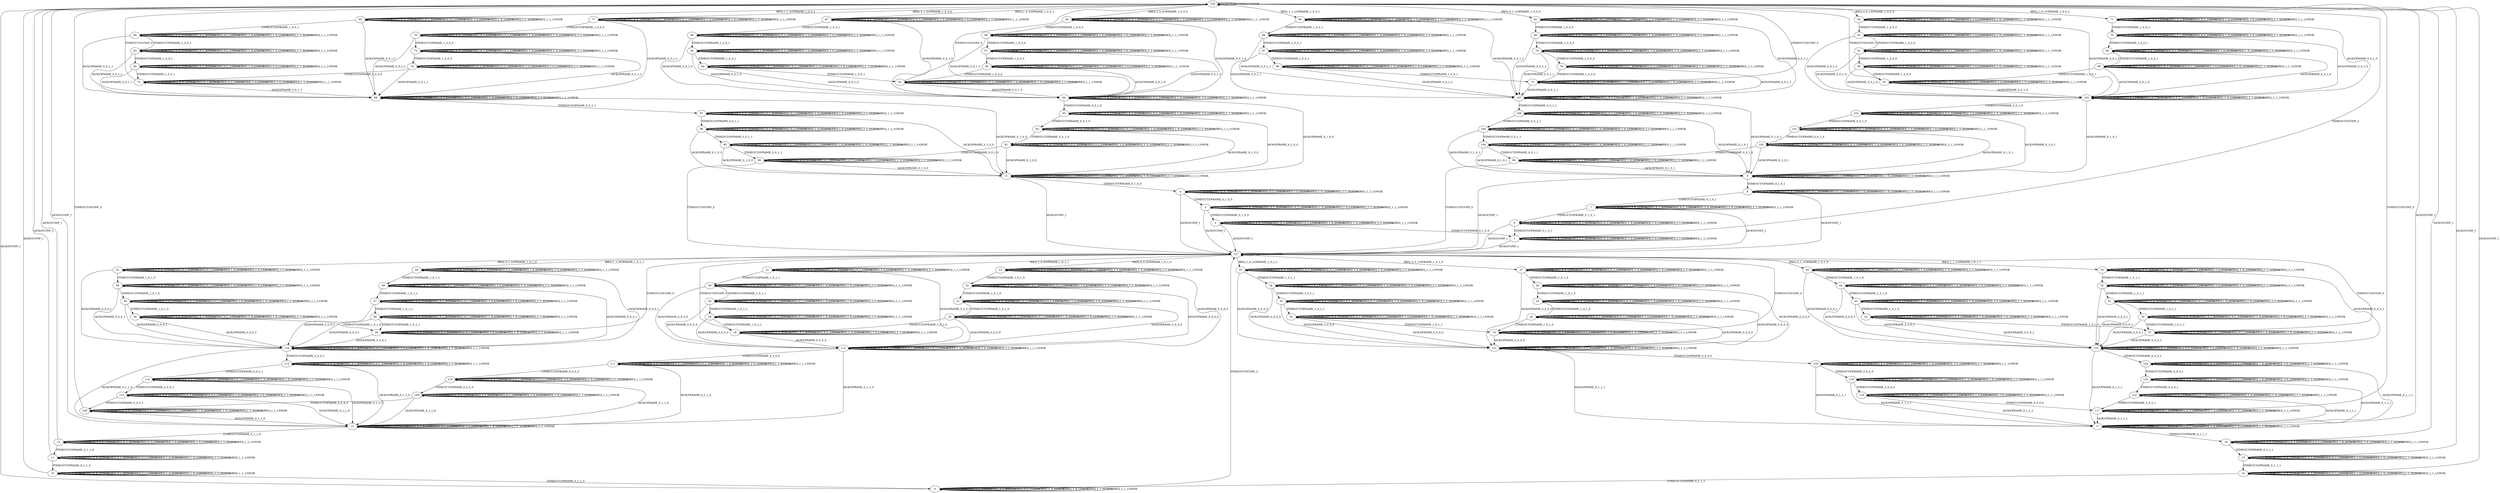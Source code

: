 digraph {
126
0
1
2
3
4
5
6
7
8
9
10
11
12
13
14
15
16
17
18
19
20
21
22
23
24
25
26
27
28
29
30
31
32
33
34
35
36
37
38
39
40
41
42
43
44
45
46
47
48
49
50
51
52
53
54
55
56
57
58
59
60
61
62
63
64
65
66
67
68
69
70
71
72
73
74
75
76
77
78
79
80
81
82
83
84
85
86
87
88
89
90
91
92
93
94
95
96
97
98
99
100
101
102
103
104
105
106
107
108
109
110
111
112
113
114
115
116
117
118
119
120
121
122
123
124
125
127
126 -> 126 [label="IACK/ONOK"]
126 -> 59 [label="IREQ_0_0_0/OFRAME_1_0_0_0"]
126 -> 63 [label="IREQ_0_0_1/OFRAME_1_0_0_0"]
126 -> 77 [label="IREQ_0_1_0/OFRAME_1_0_0_0"]
126 -> 81 [label="IREQ_0_1_1/OFRAME_1_0_0_0"]
126 -> 67 [label="IREQ_1_0_0/OFRAME_1_0_0_1"]
126 -> 71 [label="IREQ_1_0_1/OFRAME_1_0_0_1"]
126 -> 85 [label="IREQ_1_1_0/OFRAME_1_0_0_1"]
126 -> 89 [label="IREQ_1_1_1/OFRAME_1_0_0_1"]
126 -> 126 [label="ITIMEOUT/ONOK"]
0 -> 126 [label="IACK/OCONF_1"]
0 -> 0 [label="IREQ_0_0_0/ONOK"]
0 -> 0 [label="IREQ_0_0_1/ONOK"]
0 -> 0 [label="IREQ_0_1_0/ONOK"]
0 -> 0 [label="IREQ_0_1_1/ONOK"]
0 -> 0 [label="IREQ_1_0_0/ONOK"]
0 -> 0 [label="IREQ_1_0_1/ONOK"]
0 -> 0 [label="IREQ_1_1_0/ONOK"]
0 -> 0 [label="IREQ_1_1_1/ONOK"]
0 -> 127 [label="ITIMEOUT/OCONF_2"]
1 -> 127 [label="IACK/OCONF_1"]
1 -> 1 [label="IREQ_0_0_0/ONOK"]
1 -> 1 [label="IREQ_0_0_1/ONOK"]
1 -> 1 [label="IREQ_0_1_0/ONOK"]
1 -> 1 [label="IREQ_0_1_1/ONOK"]
1 -> 1 [label="IREQ_1_0_0/ONOK"]
1 -> 1 [label="IREQ_1_0_1/ONOK"]
1 -> 1 [label="IREQ_1_1_0/ONOK"]
1 -> 1 [label="IREQ_1_1_1/ONOK"]
1 -> 126 [label="ITIMEOUT/OCONF_2"]
2 -> 127 [label="IACK/OCONF_1"]
2 -> 2 [label="IREQ_0_0_0/ONOK"]
2 -> 2 [label="IREQ_0_0_1/ONOK"]
2 -> 2 [label="IREQ_0_1_0/ONOK"]
2 -> 2 [label="IREQ_0_1_1/ONOK"]
2 -> 2 [label="IREQ_1_0_0/ONOK"]
2 -> 2 [label="IREQ_1_0_1/ONOK"]
2 -> 2 [label="IREQ_1_1_0/ONOK"]
2 -> 2 [label="IREQ_1_1_1/ONOK"]
2 -> 1 [label="ITIMEOUT/OFRAME_0_1_0_0"]
3 -> 127 [label="IACK/OCONF_1"]
3 -> 3 [label="IREQ_0_0_0/ONOK"]
3 -> 3 [label="IREQ_0_0_1/ONOK"]
3 -> 3 [label="IREQ_0_1_0/ONOK"]
3 -> 3 [label="IREQ_0_1_1/ONOK"]
3 -> 3 [label="IREQ_1_0_0/ONOK"]
3 -> 3 [label="IREQ_1_0_1/ONOK"]
3 -> 3 [label="IREQ_1_1_0/ONOK"]
3 -> 3 [label="IREQ_1_1_1/ONOK"]
3 -> 2 [label="ITIMEOUT/OFRAME_0_1_0_0"]
4 -> 127 [label="IACK/OCONF_1"]
4 -> 4 [label="IREQ_0_0_0/ONOK"]
4 -> 4 [label="IREQ_0_0_1/ONOK"]
4 -> 4 [label="IREQ_0_1_0/ONOK"]
4 -> 4 [label="IREQ_0_1_1/ONOK"]
4 -> 4 [label="IREQ_1_0_0/ONOK"]
4 -> 4 [label="IREQ_1_0_1/ONOK"]
4 -> 4 [label="IREQ_1_1_0/ONOK"]
4 -> 4 [label="IREQ_1_1_1/ONOK"]
4 -> 3 [label="ITIMEOUT/OFRAME_0_1_0_0"]
5 -> 127 [label="IACK/OCONF_1"]
5 -> 5 [label="IREQ_0_0_0/ONOK"]
5 -> 5 [label="IREQ_0_0_1/ONOK"]
5 -> 5 [label="IREQ_0_1_0/ONOK"]
5 -> 5 [label="IREQ_0_1_1/ONOK"]
5 -> 5 [label="IREQ_1_0_0/ONOK"]
5 -> 5 [label="IREQ_1_0_1/ONOK"]
5 -> 5 [label="IREQ_1_1_0/ONOK"]
5 -> 5 [label="IREQ_1_1_1/ONOK"]
5 -> 4 [label="ITIMEOUT/OFRAME_0_1_0_0"]
6 -> 127 [label="IACK/OCONF_1"]
6 -> 6 [label="IREQ_0_0_0/ONOK"]
6 -> 6 [label="IREQ_0_0_1/ONOK"]
6 -> 6 [label="IREQ_0_1_0/ONOK"]
6 -> 6 [label="IREQ_0_1_1/ONOK"]
6 -> 6 [label="IREQ_1_0_0/ONOK"]
6 -> 6 [label="IREQ_1_0_1/ONOK"]
6 -> 6 [label="IREQ_1_1_0/ONOK"]
6 -> 6 [label="IREQ_1_1_1/ONOK"]
6 -> 1 [label="ITIMEOUT/OFRAME_0_1_0_1"]
7 -> 127 [label="IACK/OCONF_1"]
7 -> 7 [label="IREQ_0_0_0/ONOK"]
7 -> 7 [label="IREQ_0_0_1/ONOK"]
7 -> 7 [label="IREQ_0_1_0/ONOK"]
7 -> 7 [label="IREQ_0_1_1/ONOK"]
7 -> 7 [label="IREQ_1_0_0/ONOK"]
7 -> 7 [label="IREQ_1_0_1/ONOK"]
7 -> 7 [label="IREQ_1_1_0/ONOK"]
7 -> 7 [label="IREQ_1_1_1/ONOK"]
7 -> 6 [label="ITIMEOUT/OFRAME_0_1_0_1"]
8 -> 127 [label="IACK/OCONF_1"]
8 -> 8 [label="IREQ_0_0_0/ONOK"]
8 -> 8 [label="IREQ_0_0_1/ONOK"]
8 -> 8 [label="IREQ_0_1_0/ONOK"]
8 -> 8 [label="IREQ_0_1_1/ONOK"]
8 -> 8 [label="IREQ_1_0_0/ONOK"]
8 -> 8 [label="IREQ_1_0_1/ONOK"]
8 -> 8 [label="IREQ_1_1_0/ONOK"]
8 -> 8 [label="IREQ_1_1_1/ONOK"]
8 -> 7 [label="ITIMEOUT/OFRAME_0_1_0_1"]
9 -> 127 [label="IACK/OCONF_1"]
9 -> 9 [label="IREQ_0_0_0/ONOK"]
9 -> 9 [label="IREQ_0_0_1/ONOK"]
9 -> 9 [label="IREQ_0_1_0/ONOK"]
9 -> 9 [label="IREQ_0_1_1/ONOK"]
9 -> 9 [label="IREQ_1_0_0/ONOK"]
9 -> 9 [label="IREQ_1_0_1/ONOK"]
9 -> 9 [label="IREQ_1_1_0/ONOK"]
9 -> 9 [label="IREQ_1_1_1/ONOK"]
9 -> 8 [label="ITIMEOUT/OFRAME_0_1_0_1"]
10 -> 126 [label="IACK/OCONF_1"]
10 -> 10 [label="IREQ_0_0_0/ONOK"]
10 -> 10 [label="IREQ_0_0_1/ONOK"]
10 -> 10 [label="IREQ_0_1_0/ONOK"]
10 -> 10 [label="IREQ_0_1_1/ONOK"]
10 -> 10 [label="IREQ_1_0_0/ONOK"]
10 -> 10 [label="IREQ_1_0_1/ONOK"]
10 -> 10 [label="IREQ_1_1_0/ONOK"]
10 -> 10 [label="IREQ_1_1_1/ONOK"]
10 -> 0 [label="ITIMEOUT/OFRAME_0_1_1_0"]
11 -> 126 [label="IACK/OCONF_1"]
11 -> 11 [label="IREQ_0_0_0/ONOK"]
11 -> 11 [label="IREQ_0_0_1/ONOK"]
11 -> 11 [label="IREQ_0_1_0/ONOK"]
11 -> 11 [label="IREQ_0_1_1/ONOK"]
11 -> 11 [label="IREQ_1_0_0/ONOK"]
11 -> 11 [label="IREQ_1_0_1/ONOK"]
11 -> 11 [label="IREQ_1_1_0/ONOK"]
11 -> 11 [label="IREQ_1_1_1/ONOK"]
11 -> 10 [label="ITIMEOUT/OFRAME_0_1_1_0"]
12 -> 126 [label="IACK/OCONF_1"]
12 -> 12 [label="IREQ_0_0_0/ONOK"]
12 -> 12 [label="IREQ_0_0_1/ONOK"]
12 -> 12 [label="IREQ_0_1_0/ONOK"]
12 -> 12 [label="IREQ_0_1_1/ONOK"]
12 -> 12 [label="IREQ_1_0_0/ONOK"]
12 -> 12 [label="IREQ_1_0_1/ONOK"]
12 -> 12 [label="IREQ_1_1_0/ONOK"]
12 -> 12 [label="IREQ_1_1_1/ONOK"]
12 -> 11 [label="ITIMEOUT/OFRAME_0_1_1_0"]
13 -> 126 [label="IACK/OCONF_1"]
13 -> 13 [label="IREQ_0_0_0/ONOK"]
13 -> 13 [label="IREQ_0_0_1/ONOK"]
13 -> 13 [label="IREQ_0_1_0/ONOK"]
13 -> 13 [label="IREQ_0_1_1/ONOK"]
13 -> 13 [label="IREQ_1_0_0/ONOK"]
13 -> 13 [label="IREQ_1_0_1/ONOK"]
13 -> 13 [label="IREQ_1_1_0/ONOK"]
13 -> 13 [label="IREQ_1_1_1/ONOK"]
13 -> 12 [label="ITIMEOUT/OFRAME_0_1_1_0"]
14 -> 126 [label="IACK/OCONF_1"]
14 -> 14 [label="IREQ_0_0_0/ONOK"]
14 -> 14 [label="IREQ_0_0_1/ONOK"]
14 -> 14 [label="IREQ_0_1_0/ONOK"]
14 -> 14 [label="IREQ_0_1_1/ONOK"]
14 -> 14 [label="IREQ_1_0_0/ONOK"]
14 -> 14 [label="IREQ_1_0_1/ONOK"]
14 -> 14 [label="IREQ_1_1_0/ONOK"]
14 -> 14 [label="IREQ_1_1_1/ONOK"]
14 -> 0 [label="ITIMEOUT/OFRAME_0_1_1_1"]
15 -> 126 [label="IACK/OCONF_1"]
15 -> 15 [label="IREQ_0_0_0/ONOK"]
15 -> 15 [label="IREQ_0_0_1/ONOK"]
15 -> 15 [label="IREQ_0_1_0/ONOK"]
15 -> 15 [label="IREQ_0_1_1/ONOK"]
15 -> 15 [label="IREQ_1_0_0/ONOK"]
15 -> 15 [label="IREQ_1_0_1/ONOK"]
15 -> 15 [label="IREQ_1_1_0/ONOK"]
15 -> 15 [label="IREQ_1_1_1/ONOK"]
15 -> 14 [label="ITIMEOUT/OFRAME_0_1_1_1"]
16 -> 126 [label="IACK/OCONF_1"]
16 -> 16 [label="IREQ_0_0_0/ONOK"]
16 -> 16 [label="IREQ_0_0_1/ONOK"]
16 -> 16 [label="IREQ_0_1_0/ONOK"]
16 -> 16 [label="IREQ_0_1_1/ONOK"]
16 -> 16 [label="IREQ_1_0_0/ONOK"]
16 -> 16 [label="IREQ_1_0_1/ONOK"]
16 -> 16 [label="IREQ_1_1_0/ONOK"]
16 -> 16 [label="IREQ_1_1_1/ONOK"]
16 -> 15 [label="ITIMEOUT/OFRAME_0_1_1_1"]
17 -> 126 [label="IACK/OCONF_1"]
17 -> 17 [label="IREQ_0_0_0/ONOK"]
17 -> 17 [label="IREQ_0_0_1/ONOK"]
17 -> 17 [label="IREQ_0_1_0/ONOK"]
17 -> 17 [label="IREQ_0_1_1/ONOK"]
17 -> 17 [label="IREQ_1_0_0/ONOK"]
17 -> 17 [label="IREQ_1_0_1/ONOK"]
17 -> 17 [label="IREQ_1_1_0/ONOK"]
17 -> 17 [label="IREQ_1_1_1/ONOK"]
17 -> 16 [label="ITIMEOUT/OFRAME_0_1_1_1"]
18 -> 112 [label="IACK/OFRAME_0_0_0_0"]
18 -> 18 [label="IREQ_0_0_0/ONOK"]
18 -> 18 [label="IREQ_0_0_1/ONOK"]
18 -> 18 [label="IREQ_0_1_0/ONOK"]
18 -> 18 [label="IREQ_0_1_1/ONOK"]
18 -> 18 [label="IREQ_1_0_0/ONOK"]
18 -> 18 [label="IREQ_1_0_1/ONOK"]
18 -> 18 [label="IREQ_1_1_0/ONOK"]
18 -> 18 [label="IREQ_1_1_1/ONOK"]
18 -> 127 [label="ITIMEOUT/OCONF_0"]
19 -> 121 [label="IACK/OFRAME_0_0_0_0"]
19 -> 19 [label="IREQ_0_0_0/ONOK"]
19 -> 19 [label="IREQ_0_0_1/ONOK"]
19 -> 19 [label="IREQ_0_1_0/ONOK"]
19 -> 19 [label="IREQ_0_1_1/ONOK"]
19 -> 19 [label="IREQ_1_0_0/ONOK"]
19 -> 19 [label="IREQ_1_0_1/ONOK"]
19 -> 19 [label="IREQ_1_1_0/ONOK"]
19 -> 19 [label="IREQ_1_1_1/ONOK"]
19 -> 127 [label="ITIMEOUT/OCONF_0"]
20 -> 112 [label="IACK/OFRAME_0_0_0_0"]
20 -> 20 [label="IREQ_0_0_0/ONOK"]
20 -> 20 [label="IREQ_0_0_1/ONOK"]
20 -> 20 [label="IREQ_0_1_0/ONOK"]
20 -> 20 [label="IREQ_0_1_1/ONOK"]
20 -> 20 [label="IREQ_1_0_0/ONOK"]
20 -> 20 [label="IREQ_1_0_1/ONOK"]
20 -> 20 [label="IREQ_1_1_0/ONOK"]
20 -> 20 [label="IREQ_1_1_1/ONOK"]
20 -> 18 [label="ITIMEOUT/OFRAME_1_0_1_0"]
21 -> 112 [label="IACK/OFRAME_0_0_0_0"]
21 -> 21 [label="IREQ_0_0_0/ONOK"]
21 -> 21 [label="IREQ_0_0_1/ONOK"]
21 -> 21 [label="IREQ_0_1_0/ONOK"]
21 -> 21 [label="IREQ_0_1_1/ONOK"]
21 -> 21 [label="IREQ_1_0_0/ONOK"]
21 -> 21 [label="IREQ_1_0_1/ONOK"]
21 -> 21 [label="IREQ_1_1_0/ONOK"]
21 -> 21 [label="IREQ_1_1_1/ONOK"]
21 -> 20 [label="ITIMEOUT/OFRAME_1_0_1_0"]
22 -> 112 [label="IACK/OFRAME_0_0_0_0"]
22 -> 22 [label="IREQ_0_0_0/ONOK"]
22 -> 22 [label="IREQ_0_0_1/ONOK"]
22 -> 22 [label="IREQ_0_1_0/ONOK"]
22 -> 22 [label="IREQ_0_1_1/ONOK"]
22 -> 22 [label="IREQ_1_0_0/ONOK"]
22 -> 22 [label="IREQ_1_0_1/ONOK"]
22 -> 22 [label="IREQ_1_1_0/ONOK"]
22 -> 22 [label="IREQ_1_1_1/ONOK"]
22 -> 21 [label="ITIMEOUT/OFRAME_1_0_1_0"]
23 -> 112 [label="IACK/OFRAME_0_0_0_0"]
23 -> 23 [label="IREQ_0_0_0/ONOK"]
23 -> 23 [label="IREQ_0_0_1/ONOK"]
23 -> 23 [label="IREQ_0_1_0/ONOK"]
23 -> 23 [label="IREQ_0_1_1/ONOK"]
23 -> 23 [label="IREQ_1_0_0/ONOK"]
23 -> 23 [label="IREQ_1_0_1/ONOK"]
23 -> 23 [label="IREQ_1_1_0/ONOK"]
23 -> 23 [label="IREQ_1_1_1/ONOK"]
23 -> 22 [label="ITIMEOUT/OFRAME_1_0_1_0"]
24 -> 121 [label="IACK/OFRAME_0_0_0_0"]
24 -> 24 [label="IREQ_0_0_0/ONOK"]
24 -> 24 [label="IREQ_0_0_1/ONOK"]
24 -> 24 [label="IREQ_0_1_0/ONOK"]
24 -> 24 [label="IREQ_0_1_1/ONOK"]
24 -> 24 [label="IREQ_1_0_0/ONOK"]
24 -> 24 [label="IREQ_1_0_1/ONOK"]
24 -> 24 [label="IREQ_1_1_0/ONOK"]
24 -> 24 [label="IREQ_1_1_1/ONOK"]
24 -> 19 [label="ITIMEOUT/OFRAME_1_0_1_0"]
25 -> 121 [label="IACK/OFRAME_0_0_0_0"]
25 -> 25 [label="IREQ_0_0_0/ONOK"]
25 -> 25 [label="IREQ_0_0_1/ONOK"]
25 -> 25 [label="IREQ_0_1_0/ONOK"]
25 -> 25 [label="IREQ_0_1_1/ONOK"]
25 -> 25 [label="IREQ_1_0_0/ONOK"]
25 -> 25 [label="IREQ_1_0_1/ONOK"]
25 -> 25 [label="IREQ_1_1_0/ONOK"]
25 -> 25 [label="IREQ_1_1_1/ONOK"]
25 -> 24 [label="ITIMEOUT/OFRAME_1_0_1_0"]
26 -> 121 [label="IACK/OFRAME_0_0_0_0"]
26 -> 26 [label="IREQ_0_0_0/ONOK"]
26 -> 26 [label="IREQ_0_0_1/ONOK"]
26 -> 26 [label="IREQ_0_1_0/ONOK"]
26 -> 26 [label="IREQ_0_1_1/ONOK"]
26 -> 26 [label="IREQ_1_0_0/ONOK"]
26 -> 26 [label="IREQ_1_0_1/ONOK"]
26 -> 26 [label="IREQ_1_1_0/ONOK"]
26 -> 26 [label="IREQ_1_1_1/ONOK"]
26 -> 25 [label="ITIMEOUT/OFRAME_1_0_1_0"]
27 -> 121 [label="IACK/OFRAME_0_0_0_0"]
27 -> 27 [label="IREQ_0_0_0/ONOK"]
27 -> 27 [label="IREQ_0_0_1/ONOK"]
27 -> 27 [label="IREQ_0_1_0/ONOK"]
27 -> 27 [label="IREQ_0_1_1/ONOK"]
27 -> 27 [label="IREQ_1_0_0/ONOK"]
27 -> 27 [label="IREQ_1_0_1/ONOK"]
27 -> 27 [label="IREQ_1_1_0/ONOK"]
27 -> 27 [label="IREQ_1_1_1/ONOK"]
27 -> 26 [label="ITIMEOUT/OFRAME_1_0_1_0"]
28 -> 112 [label="IACK/OFRAME_0_0_0_0"]
28 -> 28 [label="IREQ_0_0_0/ONOK"]
28 -> 28 [label="IREQ_0_0_1/ONOK"]
28 -> 28 [label="IREQ_0_1_0/ONOK"]
28 -> 28 [label="IREQ_0_1_1/ONOK"]
28 -> 28 [label="IREQ_1_0_0/ONOK"]
28 -> 28 [label="IREQ_1_0_1/ONOK"]
28 -> 28 [label="IREQ_1_1_0/ONOK"]
28 -> 28 [label="IREQ_1_1_1/ONOK"]
28 -> 18 [label="ITIMEOUT/OFRAME_1_0_1_1"]
29 -> 112 [label="IACK/OFRAME_0_0_0_0"]
29 -> 29 [label="IREQ_0_0_0/ONOK"]
29 -> 29 [label="IREQ_0_0_1/ONOK"]
29 -> 29 [label="IREQ_0_1_0/ONOK"]
29 -> 29 [label="IREQ_0_1_1/ONOK"]
29 -> 29 [label="IREQ_1_0_0/ONOK"]
29 -> 29 [label="IREQ_1_0_1/ONOK"]
29 -> 29 [label="IREQ_1_1_0/ONOK"]
29 -> 29 [label="IREQ_1_1_1/ONOK"]
29 -> 28 [label="ITIMEOUT/OFRAME_1_0_1_1"]
30 -> 112 [label="IACK/OFRAME_0_0_0_0"]
30 -> 30 [label="IREQ_0_0_0/ONOK"]
30 -> 30 [label="IREQ_0_0_1/ONOK"]
30 -> 30 [label="IREQ_0_1_0/ONOK"]
30 -> 30 [label="IREQ_0_1_1/ONOK"]
30 -> 30 [label="IREQ_1_0_0/ONOK"]
30 -> 30 [label="IREQ_1_0_1/ONOK"]
30 -> 30 [label="IREQ_1_1_0/ONOK"]
30 -> 30 [label="IREQ_1_1_1/ONOK"]
30 -> 29 [label="ITIMEOUT/OFRAME_1_0_1_1"]
31 -> 112 [label="IACK/OFRAME_0_0_0_0"]
31 -> 31 [label="IREQ_0_0_0/ONOK"]
31 -> 31 [label="IREQ_0_0_1/ONOK"]
31 -> 31 [label="IREQ_0_1_0/ONOK"]
31 -> 31 [label="IREQ_0_1_1/ONOK"]
31 -> 31 [label="IREQ_1_0_0/ONOK"]
31 -> 31 [label="IREQ_1_0_1/ONOK"]
31 -> 31 [label="IREQ_1_1_0/ONOK"]
31 -> 31 [label="IREQ_1_1_1/ONOK"]
31 -> 30 [label="ITIMEOUT/OFRAME_1_0_1_1"]
32 -> 121 [label="IACK/OFRAME_0_0_0_0"]
32 -> 32 [label="IREQ_0_0_0/ONOK"]
32 -> 32 [label="IREQ_0_0_1/ONOK"]
32 -> 32 [label="IREQ_0_1_0/ONOK"]
32 -> 32 [label="IREQ_0_1_1/ONOK"]
32 -> 32 [label="IREQ_1_0_0/ONOK"]
32 -> 32 [label="IREQ_1_0_1/ONOK"]
32 -> 32 [label="IREQ_1_1_0/ONOK"]
32 -> 32 [label="IREQ_1_1_1/ONOK"]
32 -> 19 [label="ITIMEOUT/OFRAME_1_0_1_1"]
33 -> 121 [label="IACK/OFRAME_0_0_0_0"]
33 -> 33 [label="IREQ_0_0_0/ONOK"]
33 -> 33 [label="IREQ_0_0_1/ONOK"]
33 -> 33 [label="IREQ_0_1_0/ONOK"]
33 -> 33 [label="IREQ_0_1_1/ONOK"]
33 -> 33 [label="IREQ_1_0_0/ONOK"]
33 -> 33 [label="IREQ_1_0_1/ONOK"]
33 -> 33 [label="IREQ_1_1_0/ONOK"]
33 -> 33 [label="IREQ_1_1_1/ONOK"]
33 -> 32 [label="ITIMEOUT/OFRAME_1_0_1_1"]
34 -> 121 [label="IACK/OFRAME_0_0_0_0"]
34 -> 34 [label="IREQ_0_0_0/ONOK"]
34 -> 34 [label="IREQ_0_0_1/ONOK"]
34 -> 34 [label="IREQ_0_1_0/ONOK"]
34 -> 34 [label="IREQ_0_1_1/ONOK"]
34 -> 34 [label="IREQ_1_0_0/ONOK"]
34 -> 34 [label="IREQ_1_0_1/ONOK"]
34 -> 34 [label="IREQ_1_1_0/ONOK"]
34 -> 34 [label="IREQ_1_1_1/ONOK"]
34 -> 33 [label="ITIMEOUT/OFRAME_1_0_1_1"]
35 -> 121 [label="IACK/OFRAME_0_0_0_0"]
35 -> 35 [label="IREQ_0_0_0/ONOK"]
35 -> 35 [label="IREQ_0_0_1/ONOK"]
35 -> 35 [label="IREQ_0_1_0/ONOK"]
35 -> 35 [label="IREQ_0_1_1/ONOK"]
35 -> 35 [label="IREQ_1_0_0/ONOK"]
35 -> 35 [label="IREQ_1_0_1/ONOK"]
35 -> 35 [label="IREQ_1_1_0/ONOK"]
35 -> 35 [label="IREQ_1_1_1/ONOK"]
35 -> 34 [label="ITIMEOUT/OFRAME_1_0_1_1"]
36 -> 116 [label="IACK/OFRAME_0_0_0_1"]
36 -> 36 [label="IREQ_0_0_0/ONOK"]
36 -> 36 [label="IREQ_0_0_1/ONOK"]
36 -> 36 [label="IREQ_0_1_0/ONOK"]
36 -> 36 [label="IREQ_0_1_1/ONOK"]
36 -> 36 [label="IREQ_1_0_0/ONOK"]
36 -> 36 [label="IREQ_1_0_1/ONOK"]
36 -> 36 [label="IREQ_1_1_0/ONOK"]
36 -> 36 [label="IREQ_1_1_1/ONOK"]
36 -> 127 [label="ITIMEOUT/OCONF_0"]
37 -> 125 [label="IACK/OFRAME_0_0_0_1"]
37 -> 37 [label="IREQ_0_0_0/ONOK"]
37 -> 37 [label="IREQ_0_0_1/ONOK"]
37 -> 37 [label="IREQ_0_1_0/ONOK"]
37 -> 37 [label="IREQ_0_1_1/ONOK"]
37 -> 37 [label="IREQ_1_0_0/ONOK"]
37 -> 37 [label="IREQ_1_0_1/ONOK"]
37 -> 37 [label="IREQ_1_1_0/ONOK"]
37 -> 37 [label="IREQ_1_1_1/ONOK"]
37 -> 127 [label="ITIMEOUT/OCONF_0"]
38 -> 116 [label="IACK/OFRAME_0_0_0_1"]
38 -> 38 [label="IREQ_0_0_0/ONOK"]
38 -> 38 [label="IREQ_0_0_1/ONOK"]
38 -> 38 [label="IREQ_0_1_0/ONOK"]
38 -> 38 [label="IREQ_0_1_1/ONOK"]
38 -> 38 [label="IREQ_1_0_0/ONOK"]
38 -> 38 [label="IREQ_1_0_1/ONOK"]
38 -> 38 [label="IREQ_1_1_0/ONOK"]
38 -> 38 [label="IREQ_1_1_1/ONOK"]
38 -> 36 [label="ITIMEOUT/OFRAME_1_0_1_0"]
39 -> 116 [label="IACK/OFRAME_0_0_0_1"]
39 -> 39 [label="IREQ_0_0_0/ONOK"]
39 -> 39 [label="IREQ_0_0_1/ONOK"]
39 -> 39 [label="IREQ_0_1_0/ONOK"]
39 -> 39 [label="IREQ_0_1_1/ONOK"]
39 -> 39 [label="IREQ_1_0_0/ONOK"]
39 -> 39 [label="IREQ_1_0_1/ONOK"]
39 -> 39 [label="IREQ_1_1_0/ONOK"]
39 -> 39 [label="IREQ_1_1_1/ONOK"]
39 -> 38 [label="ITIMEOUT/OFRAME_1_0_1_0"]
40 -> 116 [label="IACK/OFRAME_0_0_0_1"]
40 -> 40 [label="IREQ_0_0_0/ONOK"]
40 -> 40 [label="IREQ_0_0_1/ONOK"]
40 -> 40 [label="IREQ_0_1_0/ONOK"]
40 -> 40 [label="IREQ_0_1_1/ONOK"]
40 -> 40 [label="IREQ_1_0_0/ONOK"]
40 -> 40 [label="IREQ_1_0_1/ONOK"]
40 -> 40 [label="IREQ_1_1_0/ONOK"]
40 -> 40 [label="IREQ_1_1_1/ONOK"]
40 -> 39 [label="ITIMEOUT/OFRAME_1_0_1_0"]
41 -> 116 [label="IACK/OFRAME_0_0_0_1"]
41 -> 41 [label="IREQ_0_0_0/ONOK"]
41 -> 41 [label="IREQ_0_0_1/ONOK"]
41 -> 41 [label="IREQ_0_1_0/ONOK"]
41 -> 41 [label="IREQ_0_1_1/ONOK"]
41 -> 41 [label="IREQ_1_0_0/ONOK"]
41 -> 41 [label="IREQ_1_0_1/ONOK"]
41 -> 41 [label="IREQ_1_1_0/ONOK"]
41 -> 41 [label="IREQ_1_1_1/ONOK"]
41 -> 40 [label="ITIMEOUT/OFRAME_1_0_1_0"]
42 -> 125 [label="IACK/OFRAME_0_0_0_1"]
42 -> 42 [label="IREQ_0_0_0/ONOK"]
42 -> 42 [label="IREQ_0_0_1/ONOK"]
42 -> 42 [label="IREQ_0_1_0/ONOK"]
42 -> 42 [label="IREQ_0_1_1/ONOK"]
42 -> 42 [label="IREQ_1_0_0/ONOK"]
42 -> 42 [label="IREQ_1_0_1/ONOK"]
42 -> 42 [label="IREQ_1_1_0/ONOK"]
42 -> 42 [label="IREQ_1_1_1/ONOK"]
42 -> 37 [label="ITIMEOUT/OFRAME_1_0_1_0"]
43 -> 125 [label="IACK/OFRAME_0_0_0_1"]
43 -> 43 [label="IREQ_0_0_0/ONOK"]
43 -> 43 [label="IREQ_0_0_1/ONOK"]
43 -> 43 [label="IREQ_0_1_0/ONOK"]
43 -> 43 [label="IREQ_0_1_1/ONOK"]
43 -> 43 [label="IREQ_1_0_0/ONOK"]
43 -> 43 [label="IREQ_1_0_1/ONOK"]
43 -> 43 [label="IREQ_1_1_0/ONOK"]
43 -> 43 [label="IREQ_1_1_1/ONOK"]
43 -> 42 [label="ITIMEOUT/OFRAME_1_0_1_0"]
44 -> 125 [label="IACK/OFRAME_0_0_0_1"]
44 -> 44 [label="IREQ_0_0_0/ONOK"]
44 -> 44 [label="IREQ_0_0_1/ONOK"]
44 -> 44 [label="IREQ_0_1_0/ONOK"]
44 -> 44 [label="IREQ_0_1_1/ONOK"]
44 -> 44 [label="IREQ_1_0_0/ONOK"]
44 -> 44 [label="IREQ_1_0_1/ONOK"]
44 -> 44 [label="IREQ_1_1_0/ONOK"]
44 -> 44 [label="IREQ_1_1_1/ONOK"]
44 -> 43 [label="ITIMEOUT/OFRAME_1_0_1_0"]
45 -> 125 [label="IACK/OFRAME_0_0_0_1"]
45 -> 45 [label="IREQ_0_0_0/ONOK"]
45 -> 45 [label="IREQ_0_0_1/ONOK"]
45 -> 45 [label="IREQ_0_1_0/ONOK"]
45 -> 45 [label="IREQ_0_1_1/ONOK"]
45 -> 45 [label="IREQ_1_0_0/ONOK"]
45 -> 45 [label="IREQ_1_0_1/ONOK"]
45 -> 45 [label="IREQ_1_1_0/ONOK"]
45 -> 45 [label="IREQ_1_1_1/ONOK"]
45 -> 44 [label="ITIMEOUT/OFRAME_1_0_1_0"]
46 -> 116 [label="IACK/OFRAME_0_0_0_1"]
46 -> 46 [label="IREQ_0_0_0/ONOK"]
46 -> 46 [label="IREQ_0_0_1/ONOK"]
46 -> 46 [label="IREQ_0_1_0/ONOK"]
46 -> 46 [label="IREQ_0_1_1/ONOK"]
46 -> 46 [label="IREQ_1_0_0/ONOK"]
46 -> 46 [label="IREQ_1_0_1/ONOK"]
46 -> 46 [label="IREQ_1_1_0/ONOK"]
46 -> 46 [label="IREQ_1_1_1/ONOK"]
46 -> 36 [label="ITIMEOUT/OFRAME_1_0_1_1"]
47 -> 116 [label="IACK/OFRAME_0_0_0_1"]
47 -> 47 [label="IREQ_0_0_0/ONOK"]
47 -> 47 [label="IREQ_0_0_1/ONOK"]
47 -> 47 [label="IREQ_0_1_0/ONOK"]
47 -> 47 [label="IREQ_0_1_1/ONOK"]
47 -> 47 [label="IREQ_1_0_0/ONOK"]
47 -> 47 [label="IREQ_1_0_1/ONOK"]
47 -> 47 [label="IREQ_1_1_0/ONOK"]
47 -> 47 [label="IREQ_1_1_1/ONOK"]
47 -> 46 [label="ITIMEOUT/OFRAME_1_0_1_1"]
48 -> 116 [label="IACK/OFRAME_0_0_0_1"]
48 -> 48 [label="IREQ_0_0_0/ONOK"]
48 -> 48 [label="IREQ_0_0_1/ONOK"]
48 -> 48 [label="IREQ_0_1_0/ONOK"]
48 -> 48 [label="IREQ_0_1_1/ONOK"]
48 -> 48 [label="IREQ_1_0_0/ONOK"]
48 -> 48 [label="IREQ_1_0_1/ONOK"]
48 -> 48 [label="IREQ_1_1_0/ONOK"]
48 -> 48 [label="IREQ_1_1_1/ONOK"]
48 -> 47 [label="ITIMEOUT/OFRAME_1_0_1_1"]
49 -> 116 [label="IACK/OFRAME_0_0_0_1"]
49 -> 49 [label="IREQ_0_0_0/ONOK"]
49 -> 49 [label="IREQ_0_0_1/ONOK"]
49 -> 49 [label="IREQ_0_1_0/ONOK"]
49 -> 49 [label="IREQ_0_1_1/ONOK"]
49 -> 49 [label="IREQ_1_0_0/ONOK"]
49 -> 49 [label="IREQ_1_0_1/ONOK"]
49 -> 49 [label="IREQ_1_1_0/ONOK"]
49 -> 49 [label="IREQ_1_1_1/ONOK"]
49 -> 48 [label="ITIMEOUT/OFRAME_1_0_1_1"]
50 -> 125 [label="IACK/OFRAME_0_0_0_1"]
50 -> 50 [label="IREQ_0_0_0/ONOK"]
50 -> 50 [label="IREQ_0_0_1/ONOK"]
50 -> 50 [label="IREQ_0_1_0/ONOK"]
50 -> 50 [label="IREQ_0_1_1/ONOK"]
50 -> 50 [label="IREQ_1_0_0/ONOK"]
50 -> 50 [label="IREQ_1_0_1/ONOK"]
50 -> 50 [label="IREQ_1_1_0/ONOK"]
50 -> 50 [label="IREQ_1_1_1/ONOK"]
50 -> 37 [label="ITIMEOUT/OFRAME_1_0_1_1"]
51 -> 125 [label="IACK/OFRAME_0_0_0_1"]
51 -> 51 [label="IREQ_0_0_0/ONOK"]
51 -> 51 [label="IREQ_0_0_1/ONOK"]
51 -> 51 [label="IREQ_0_1_0/ONOK"]
51 -> 51 [label="IREQ_0_1_1/ONOK"]
51 -> 51 [label="IREQ_1_0_0/ONOK"]
51 -> 51 [label="IREQ_1_0_1/ONOK"]
51 -> 51 [label="IREQ_1_1_0/ONOK"]
51 -> 51 [label="IREQ_1_1_1/ONOK"]
51 -> 50 [label="ITIMEOUT/OFRAME_1_0_1_1"]
52 -> 125 [label="IACK/OFRAME_0_0_0_1"]
52 -> 52 [label="IREQ_0_0_0/ONOK"]
52 -> 52 [label="IREQ_0_0_1/ONOK"]
52 -> 52 [label="IREQ_0_1_0/ONOK"]
52 -> 52 [label="IREQ_0_1_1/ONOK"]
52 -> 52 [label="IREQ_1_0_0/ONOK"]
52 -> 52 [label="IREQ_1_0_1/ONOK"]
52 -> 52 [label="IREQ_1_1_0/ONOK"]
52 -> 52 [label="IREQ_1_1_1/ONOK"]
52 -> 51 [label="ITIMEOUT/OFRAME_1_0_1_1"]
53 -> 125 [label="IACK/OFRAME_0_0_0_1"]
53 -> 53 [label="IREQ_0_0_0/ONOK"]
53 -> 53 [label="IREQ_0_0_1/ONOK"]
53 -> 53 [label="IREQ_0_1_0/ONOK"]
53 -> 53 [label="IREQ_0_1_1/ONOK"]
53 -> 53 [label="IREQ_1_0_0/ONOK"]
53 -> 53 [label="IREQ_1_0_1/ONOK"]
53 -> 53 [label="IREQ_1_1_0/ONOK"]
53 -> 53 [label="IREQ_1_1_1/ONOK"]
53 -> 52 [label="ITIMEOUT/OFRAME_1_0_1_1"]
54 -> 94 [label="IACK/OFRAME_0_0_1_0"]
54 -> 54 [label="IREQ_0_0_0/ONOK"]
54 -> 54 [label="IREQ_0_0_1/ONOK"]
54 -> 54 [label="IREQ_0_1_0/ONOK"]
54 -> 54 [label="IREQ_0_1_1/ONOK"]
54 -> 54 [label="IREQ_1_0_0/ONOK"]
54 -> 54 [label="IREQ_1_0_1/ONOK"]
54 -> 54 [label="IREQ_1_1_0/ONOK"]
54 -> 54 [label="IREQ_1_1_1/ONOK"]
54 -> 126 [label="ITIMEOUT/OCONF_0"]
55 -> 103 [label="IACK/OFRAME_0_0_1_0"]
55 -> 55 [label="IREQ_0_0_0/ONOK"]
55 -> 55 [label="IREQ_0_0_1/ONOK"]
55 -> 55 [label="IREQ_0_1_0/ONOK"]
55 -> 55 [label="IREQ_0_1_1/ONOK"]
55 -> 55 [label="IREQ_1_0_0/ONOK"]
55 -> 55 [label="IREQ_1_0_1/ONOK"]
55 -> 55 [label="IREQ_1_1_0/ONOK"]
55 -> 55 [label="IREQ_1_1_1/ONOK"]
55 -> 126 [label="ITIMEOUT/OCONF_0"]
56 -> 94 [label="IACK/OFRAME_0_0_1_0"]
56 -> 56 [label="IREQ_0_0_0/ONOK"]
56 -> 56 [label="IREQ_0_0_1/ONOK"]
56 -> 56 [label="IREQ_0_1_0/ONOK"]
56 -> 56 [label="IREQ_0_1_1/ONOK"]
56 -> 56 [label="IREQ_1_0_0/ONOK"]
56 -> 56 [label="IREQ_1_0_1/ONOK"]
56 -> 56 [label="IREQ_1_1_0/ONOK"]
56 -> 56 [label="IREQ_1_1_1/ONOK"]
56 -> 54 [label="ITIMEOUT/OFRAME_1_0_0_0"]
57 -> 94 [label="IACK/OFRAME_0_0_1_0"]
57 -> 57 [label="IREQ_0_0_0/ONOK"]
57 -> 57 [label="IREQ_0_0_1/ONOK"]
57 -> 57 [label="IREQ_0_1_0/ONOK"]
57 -> 57 [label="IREQ_0_1_1/ONOK"]
57 -> 57 [label="IREQ_1_0_0/ONOK"]
57 -> 57 [label="IREQ_1_0_1/ONOK"]
57 -> 57 [label="IREQ_1_1_0/ONOK"]
57 -> 57 [label="IREQ_1_1_1/ONOK"]
57 -> 56 [label="ITIMEOUT/OFRAME_1_0_0_0"]
58 -> 94 [label="IACK/OFRAME_0_0_1_0"]
58 -> 58 [label="IREQ_0_0_0/ONOK"]
58 -> 58 [label="IREQ_0_0_1/ONOK"]
58 -> 58 [label="IREQ_0_1_0/ONOK"]
58 -> 58 [label="IREQ_0_1_1/ONOK"]
58 -> 58 [label="IREQ_1_0_0/ONOK"]
58 -> 58 [label="IREQ_1_0_1/ONOK"]
58 -> 58 [label="IREQ_1_1_0/ONOK"]
58 -> 58 [label="IREQ_1_1_1/ONOK"]
58 -> 57 [label="ITIMEOUT/OFRAME_1_0_0_0"]
59 -> 94 [label="IACK/OFRAME_0_0_1_0"]
59 -> 59 [label="IREQ_0_0_0/ONOK"]
59 -> 59 [label="IREQ_0_0_1/ONOK"]
59 -> 59 [label="IREQ_0_1_0/ONOK"]
59 -> 59 [label="IREQ_0_1_1/ONOK"]
59 -> 59 [label="IREQ_1_0_0/ONOK"]
59 -> 59 [label="IREQ_1_0_1/ONOK"]
59 -> 59 [label="IREQ_1_1_0/ONOK"]
59 -> 59 [label="IREQ_1_1_1/ONOK"]
59 -> 58 [label="ITIMEOUT/OFRAME_1_0_0_0"]
60 -> 103 [label="IACK/OFRAME_0_0_1_0"]
60 -> 60 [label="IREQ_0_0_0/ONOK"]
60 -> 60 [label="IREQ_0_0_1/ONOK"]
60 -> 60 [label="IREQ_0_1_0/ONOK"]
60 -> 60 [label="IREQ_0_1_1/ONOK"]
60 -> 60 [label="IREQ_1_0_0/ONOK"]
60 -> 60 [label="IREQ_1_0_1/ONOK"]
60 -> 60 [label="IREQ_1_1_0/ONOK"]
60 -> 60 [label="IREQ_1_1_1/ONOK"]
60 -> 55 [label="ITIMEOUT/OFRAME_1_0_0_0"]
61 -> 103 [label="IACK/OFRAME_0_0_1_0"]
61 -> 61 [label="IREQ_0_0_0/ONOK"]
61 -> 61 [label="IREQ_0_0_1/ONOK"]
61 -> 61 [label="IREQ_0_1_0/ONOK"]
61 -> 61 [label="IREQ_0_1_1/ONOK"]
61 -> 61 [label="IREQ_1_0_0/ONOK"]
61 -> 61 [label="IREQ_1_0_1/ONOK"]
61 -> 61 [label="IREQ_1_1_0/ONOK"]
61 -> 61 [label="IREQ_1_1_1/ONOK"]
61 -> 60 [label="ITIMEOUT/OFRAME_1_0_0_0"]
62 -> 103 [label="IACK/OFRAME_0_0_1_0"]
62 -> 62 [label="IREQ_0_0_0/ONOK"]
62 -> 62 [label="IREQ_0_0_1/ONOK"]
62 -> 62 [label="IREQ_0_1_0/ONOK"]
62 -> 62 [label="IREQ_0_1_1/ONOK"]
62 -> 62 [label="IREQ_1_0_0/ONOK"]
62 -> 62 [label="IREQ_1_0_1/ONOK"]
62 -> 62 [label="IREQ_1_1_0/ONOK"]
62 -> 62 [label="IREQ_1_1_1/ONOK"]
62 -> 61 [label="ITIMEOUT/OFRAME_1_0_0_0"]
63 -> 103 [label="IACK/OFRAME_0_0_1_0"]
63 -> 63 [label="IREQ_0_0_0/ONOK"]
63 -> 63 [label="IREQ_0_0_1/ONOK"]
63 -> 63 [label="IREQ_0_1_0/ONOK"]
63 -> 63 [label="IREQ_0_1_1/ONOK"]
63 -> 63 [label="IREQ_1_0_0/ONOK"]
63 -> 63 [label="IREQ_1_0_1/ONOK"]
63 -> 63 [label="IREQ_1_1_0/ONOK"]
63 -> 63 [label="IREQ_1_1_1/ONOK"]
63 -> 62 [label="ITIMEOUT/OFRAME_1_0_0_0"]
64 -> 94 [label="IACK/OFRAME_0_0_1_0"]
64 -> 64 [label="IREQ_0_0_0/ONOK"]
64 -> 64 [label="IREQ_0_0_1/ONOK"]
64 -> 64 [label="IREQ_0_1_0/ONOK"]
64 -> 64 [label="IREQ_0_1_1/ONOK"]
64 -> 64 [label="IREQ_1_0_0/ONOK"]
64 -> 64 [label="IREQ_1_0_1/ONOK"]
64 -> 64 [label="IREQ_1_1_0/ONOK"]
64 -> 64 [label="IREQ_1_1_1/ONOK"]
64 -> 54 [label="ITIMEOUT/OFRAME_1_0_0_1"]
65 -> 94 [label="IACK/OFRAME_0_0_1_0"]
65 -> 65 [label="IREQ_0_0_0/ONOK"]
65 -> 65 [label="IREQ_0_0_1/ONOK"]
65 -> 65 [label="IREQ_0_1_0/ONOK"]
65 -> 65 [label="IREQ_0_1_1/ONOK"]
65 -> 65 [label="IREQ_1_0_0/ONOK"]
65 -> 65 [label="IREQ_1_0_1/ONOK"]
65 -> 65 [label="IREQ_1_1_0/ONOK"]
65 -> 65 [label="IREQ_1_1_1/ONOK"]
65 -> 64 [label="ITIMEOUT/OFRAME_1_0_0_1"]
66 -> 94 [label="IACK/OFRAME_0_0_1_0"]
66 -> 66 [label="IREQ_0_0_0/ONOK"]
66 -> 66 [label="IREQ_0_0_1/ONOK"]
66 -> 66 [label="IREQ_0_1_0/ONOK"]
66 -> 66 [label="IREQ_0_1_1/ONOK"]
66 -> 66 [label="IREQ_1_0_0/ONOK"]
66 -> 66 [label="IREQ_1_0_1/ONOK"]
66 -> 66 [label="IREQ_1_1_0/ONOK"]
66 -> 66 [label="IREQ_1_1_1/ONOK"]
66 -> 65 [label="ITIMEOUT/OFRAME_1_0_0_1"]
67 -> 94 [label="IACK/OFRAME_0_0_1_0"]
67 -> 67 [label="IREQ_0_0_0/ONOK"]
67 -> 67 [label="IREQ_0_0_1/ONOK"]
67 -> 67 [label="IREQ_0_1_0/ONOK"]
67 -> 67 [label="IREQ_0_1_1/ONOK"]
67 -> 67 [label="IREQ_1_0_0/ONOK"]
67 -> 67 [label="IREQ_1_0_1/ONOK"]
67 -> 67 [label="IREQ_1_1_0/ONOK"]
67 -> 67 [label="IREQ_1_1_1/ONOK"]
67 -> 66 [label="ITIMEOUT/OFRAME_1_0_0_1"]
68 -> 103 [label="IACK/OFRAME_0_0_1_0"]
68 -> 68 [label="IREQ_0_0_0/ONOK"]
68 -> 68 [label="IREQ_0_0_1/ONOK"]
68 -> 68 [label="IREQ_0_1_0/ONOK"]
68 -> 68 [label="IREQ_0_1_1/ONOK"]
68 -> 68 [label="IREQ_1_0_0/ONOK"]
68 -> 68 [label="IREQ_1_0_1/ONOK"]
68 -> 68 [label="IREQ_1_1_0/ONOK"]
68 -> 68 [label="IREQ_1_1_1/ONOK"]
68 -> 55 [label="ITIMEOUT/OFRAME_1_0_0_1"]
69 -> 103 [label="IACK/OFRAME_0_0_1_0"]
69 -> 69 [label="IREQ_0_0_0/ONOK"]
69 -> 69 [label="IREQ_0_0_1/ONOK"]
69 -> 69 [label="IREQ_0_1_0/ONOK"]
69 -> 69 [label="IREQ_0_1_1/ONOK"]
69 -> 69 [label="IREQ_1_0_0/ONOK"]
69 -> 69 [label="IREQ_1_0_1/ONOK"]
69 -> 69 [label="IREQ_1_1_0/ONOK"]
69 -> 69 [label="IREQ_1_1_1/ONOK"]
69 -> 68 [label="ITIMEOUT/OFRAME_1_0_0_1"]
70 -> 103 [label="IACK/OFRAME_0_0_1_0"]
70 -> 70 [label="IREQ_0_0_0/ONOK"]
70 -> 70 [label="IREQ_0_0_1/ONOK"]
70 -> 70 [label="IREQ_0_1_0/ONOK"]
70 -> 70 [label="IREQ_0_1_1/ONOK"]
70 -> 70 [label="IREQ_1_0_0/ONOK"]
70 -> 70 [label="IREQ_1_0_1/ONOK"]
70 -> 70 [label="IREQ_1_1_0/ONOK"]
70 -> 70 [label="IREQ_1_1_1/ONOK"]
70 -> 69 [label="ITIMEOUT/OFRAME_1_0_0_1"]
71 -> 103 [label="IACK/OFRAME_0_0_1_0"]
71 -> 71 [label="IREQ_0_0_0/ONOK"]
71 -> 71 [label="IREQ_0_0_1/ONOK"]
71 -> 71 [label="IREQ_0_1_0/ONOK"]
71 -> 71 [label="IREQ_0_1_1/ONOK"]
71 -> 71 [label="IREQ_1_0_0/ONOK"]
71 -> 71 [label="IREQ_1_0_1/ONOK"]
71 -> 71 [label="IREQ_1_1_0/ONOK"]
71 -> 71 [label="IREQ_1_1_1/ONOK"]
71 -> 70 [label="ITIMEOUT/OFRAME_1_0_0_1"]
72 -> 98 [label="IACK/OFRAME_0_0_1_1"]
72 -> 72 [label="IREQ_0_0_0/ONOK"]
72 -> 72 [label="IREQ_0_0_1/ONOK"]
72 -> 72 [label="IREQ_0_1_0/ONOK"]
72 -> 72 [label="IREQ_0_1_1/ONOK"]
72 -> 72 [label="IREQ_1_0_0/ONOK"]
72 -> 72 [label="IREQ_1_0_1/ONOK"]
72 -> 72 [label="IREQ_1_1_0/ONOK"]
72 -> 72 [label="IREQ_1_1_1/ONOK"]
72 -> 126 [label="ITIMEOUT/OCONF_0"]
73 -> 107 [label="IACK/OFRAME_0_0_1_1"]
73 -> 73 [label="IREQ_0_0_0/ONOK"]
73 -> 73 [label="IREQ_0_0_1/ONOK"]
73 -> 73 [label="IREQ_0_1_0/ONOK"]
73 -> 73 [label="IREQ_0_1_1/ONOK"]
73 -> 73 [label="IREQ_1_0_0/ONOK"]
73 -> 73 [label="IREQ_1_0_1/ONOK"]
73 -> 73 [label="IREQ_1_1_0/ONOK"]
73 -> 73 [label="IREQ_1_1_1/ONOK"]
73 -> 126 [label="ITIMEOUT/OCONF_0"]
74 -> 98 [label="IACK/OFRAME_0_0_1_1"]
74 -> 74 [label="IREQ_0_0_0/ONOK"]
74 -> 74 [label="IREQ_0_0_1/ONOK"]
74 -> 74 [label="IREQ_0_1_0/ONOK"]
74 -> 74 [label="IREQ_0_1_1/ONOK"]
74 -> 74 [label="IREQ_1_0_0/ONOK"]
74 -> 74 [label="IREQ_1_0_1/ONOK"]
74 -> 74 [label="IREQ_1_1_0/ONOK"]
74 -> 74 [label="IREQ_1_1_1/ONOK"]
74 -> 72 [label="ITIMEOUT/OFRAME_1_0_0_0"]
75 -> 98 [label="IACK/OFRAME_0_0_1_1"]
75 -> 75 [label="IREQ_0_0_0/ONOK"]
75 -> 75 [label="IREQ_0_0_1/ONOK"]
75 -> 75 [label="IREQ_0_1_0/ONOK"]
75 -> 75 [label="IREQ_0_1_1/ONOK"]
75 -> 75 [label="IREQ_1_0_0/ONOK"]
75 -> 75 [label="IREQ_1_0_1/ONOK"]
75 -> 75 [label="IREQ_1_1_0/ONOK"]
75 -> 75 [label="IREQ_1_1_1/ONOK"]
75 -> 74 [label="ITIMEOUT/OFRAME_1_0_0_0"]
76 -> 98 [label="IACK/OFRAME_0_0_1_1"]
76 -> 76 [label="IREQ_0_0_0/ONOK"]
76 -> 76 [label="IREQ_0_0_1/ONOK"]
76 -> 76 [label="IREQ_0_1_0/ONOK"]
76 -> 76 [label="IREQ_0_1_1/ONOK"]
76 -> 76 [label="IREQ_1_0_0/ONOK"]
76 -> 76 [label="IREQ_1_0_1/ONOK"]
76 -> 76 [label="IREQ_1_1_0/ONOK"]
76 -> 76 [label="IREQ_1_1_1/ONOK"]
76 -> 75 [label="ITIMEOUT/OFRAME_1_0_0_0"]
77 -> 98 [label="IACK/OFRAME_0_0_1_1"]
77 -> 77 [label="IREQ_0_0_0/ONOK"]
77 -> 77 [label="IREQ_0_0_1/ONOK"]
77 -> 77 [label="IREQ_0_1_0/ONOK"]
77 -> 77 [label="IREQ_0_1_1/ONOK"]
77 -> 77 [label="IREQ_1_0_0/ONOK"]
77 -> 77 [label="IREQ_1_0_1/ONOK"]
77 -> 77 [label="IREQ_1_1_0/ONOK"]
77 -> 77 [label="IREQ_1_1_1/ONOK"]
77 -> 76 [label="ITIMEOUT/OFRAME_1_0_0_0"]
78 -> 107 [label="IACK/OFRAME_0_0_1_1"]
78 -> 78 [label="IREQ_0_0_0/ONOK"]
78 -> 78 [label="IREQ_0_0_1/ONOK"]
78 -> 78 [label="IREQ_0_1_0/ONOK"]
78 -> 78 [label="IREQ_0_1_1/ONOK"]
78 -> 78 [label="IREQ_1_0_0/ONOK"]
78 -> 78 [label="IREQ_1_0_1/ONOK"]
78 -> 78 [label="IREQ_1_1_0/ONOK"]
78 -> 78 [label="IREQ_1_1_1/ONOK"]
78 -> 73 [label="ITIMEOUT/OFRAME_1_0_0_0"]
79 -> 107 [label="IACK/OFRAME_0_0_1_1"]
79 -> 79 [label="IREQ_0_0_0/ONOK"]
79 -> 79 [label="IREQ_0_0_1/ONOK"]
79 -> 79 [label="IREQ_0_1_0/ONOK"]
79 -> 79 [label="IREQ_0_1_1/ONOK"]
79 -> 79 [label="IREQ_1_0_0/ONOK"]
79 -> 79 [label="IREQ_1_0_1/ONOK"]
79 -> 79 [label="IREQ_1_1_0/ONOK"]
79 -> 79 [label="IREQ_1_1_1/ONOK"]
79 -> 78 [label="ITIMEOUT/OFRAME_1_0_0_0"]
80 -> 107 [label="IACK/OFRAME_0_0_1_1"]
80 -> 80 [label="IREQ_0_0_0/ONOK"]
80 -> 80 [label="IREQ_0_0_1/ONOK"]
80 -> 80 [label="IREQ_0_1_0/ONOK"]
80 -> 80 [label="IREQ_0_1_1/ONOK"]
80 -> 80 [label="IREQ_1_0_0/ONOK"]
80 -> 80 [label="IREQ_1_0_1/ONOK"]
80 -> 80 [label="IREQ_1_1_0/ONOK"]
80 -> 80 [label="IREQ_1_1_1/ONOK"]
80 -> 79 [label="ITIMEOUT/OFRAME_1_0_0_0"]
81 -> 107 [label="IACK/OFRAME_0_0_1_1"]
81 -> 81 [label="IREQ_0_0_0/ONOK"]
81 -> 81 [label="IREQ_0_0_1/ONOK"]
81 -> 81 [label="IREQ_0_1_0/ONOK"]
81 -> 81 [label="IREQ_0_1_1/ONOK"]
81 -> 81 [label="IREQ_1_0_0/ONOK"]
81 -> 81 [label="IREQ_1_0_1/ONOK"]
81 -> 81 [label="IREQ_1_1_0/ONOK"]
81 -> 81 [label="IREQ_1_1_1/ONOK"]
81 -> 80 [label="ITIMEOUT/OFRAME_1_0_0_0"]
82 -> 98 [label="IACK/OFRAME_0_0_1_1"]
82 -> 82 [label="IREQ_0_0_0/ONOK"]
82 -> 82 [label="IREQ_0_0_1/ONOK"]
82 -> 82 [label="IREQ_0_1_0/ONOK"]
82 -> 82 [label="IREQ_0_1_1/ONOK"]
82 -> 82 [label="IREQ_1_0_0/ONOK"]
82 -> 82 [label="IREQ_1_0_1/ONOK"]
82 -> 82 [label="IREQ_1_1_0/ONOK"]
82 -> 82 [label="IREQ_1_1_1/ONOK"]
82 -> 72 [label="ITIMEOUT/OFRAME_1_0_0_1"]
83 -> 98 [label="IACK/OFRAME_0_0_1_1"]
83 -> 83 [label="IREQ_0_0_0/ONOK"]
83 -> 83 [label="IREQ_0_0_1/ONOK"]
83 -> 83 [label="IREQ_0_1_0/ONOK"]
83 -> 83 [label="IREQ_0_1_1/ONOK"]
83 -> 83 [label="IREQ_1_0_0/ONOK"]
83 -> 83 [label="IREQ_1_0_1/ONOK"]
83 -> 83 [label="IREQ_1_1_0/ONOK"]
83 -> 83 [label="IREQ_1_1_1/ONOK"]
83 -> 82 [label="ITIMEOUT/OFRAME_1_0_0_1"]
84 -> 98 [label="IACK/OFRAME_0_0_1_1"]
84 -> 84 [label="IREQ_0_0_0/ONOK"]
84 -> 84 [label="IREQ_0_0_1/ONOK"]
84 -> 84 [label="IREQ_0_1_0/ONOK"]
84 -> 84 [label="IREQ_0_1_1/ONOK"]
84 -> 84 [label="IREQ_1_0_0/ONOK"]
84 -> 84 [label="IREQ_1_0_1/ONOK"]
84 -> 84 [label="IREQ_1_1_0/ONOK"]
84 -> 84 [label="IREQ_1_1_1/ONOK"]
84 -> 83 [label="ITIMEOUT/OFRAME_1_0_0_1"]
85 -> 98 [label="IACK/OFRAME_0_0_1_1"]
85 -> 85 [label="IREQ_0_0_0/ONOK"]
85 -> 85 [label="IREQ_0_0_1/ONOK"]
85 -> 85 [label="IREQ_0_1_0/ONOK"]
85 -> 85 [label="IREQ_0_1_1/ONOK"]
85 -> 85 [label="IREQ_1_0_0/ONOK"]
85 -> 85 [label="IREQ_1_0_1/ONOK"]
85 -> 85 [label="IREQ_1_1_0/ONOK"]
85 -> 85 [label="IREQ_1_1_1/ONOK"]
85 -> 84 [label="ITIMEOUT/OFRAME_1_0_0_1"]
86 -> 107 [label="IACK/OFRAME_0_0_1_1"]
86 -> 86 [label="IREQ_0_0_0/ONOK"]
86 -> 86 [label="IREQ_0_0_1/ONOK"]
86 -> 86 [label="IREQ_0_1_0/ONOK"]
86 -> 86 [label="IREQ_0_1_1/ONOK"]
86 -> 86 [label="IREQ_1_0_0/ONOK"]
86 -> 86 [label="IREQ_1_0_1/ONOK"]
86 -> 86 [label="IREQ_1_1_0/ONOK"]
86 -> 86 [label="IREQ_1_1_1/ONOK"]
86 -> 73 [label="ITIMEOUT/OFRAME_1_0_0_1"]
87 -> 107 [label="IACK/OFRAME_0_0_1_1"]
87 -> 87 [label="IREQ_0_0_0/ONOK"]
87 -> 87 [label="IREQ_0_0_1/ONOK"]
87 -> 87 [label="IREQ_0_1_0/ONOK"]
87 -> 87 [label="IREQ_0_1_1/ONOK"]
87 -> 87 [label="IREQ_1_0_0/ONOK"]
87 -> 87 [label="IREQ_1_0_1/ONOK"]
87 -> 87 [label="IREQ_1_1_0/ONOK"]
87 -> 87 [label="IREQ_1_1_1/ONOK"]
87 -> 86 [label="ITIMEOUT/OFRAME_1_0_0_1"]
88 -> 107 [label="IACK/OFRAME_0_0_1_1"]
88 -> 88 [label="IREQ_0_0_0/ONOK"]
88 -> 88 [label="IREQ_0_0_1/ONOK"]
88 -> 88 [label="IREQ_0_1_0/ONOK"]
88 -> 88 [label="IREQ_0_1_1/ONOK"]
88 -> 88 [label="IREQ_1_0_0/ONOK"]
88 -> 88 [label="IREQ_1_0_1/ONOK"]
88 -> 88 [label="IREQ_1_1_0/ONOK"]
88 -> 88 [label="IREQ_1_1_1/ONOK"]
88 -> 87 [label="ITIMEOUT/OFRAME_1_0_0_1"]
89 -> 107 [label="IACK/OFRAME_0_0_1_1"]
89 -> 89 [label="IREQ_0_0_0/ONOK"]
89 -> 89 [label="IREQ_0_0_1/ONOK"]
89 -> 89 [label="IREQ_0_1_0/ONOK"]
89 -> 89 [label="IREQ_0_1_1/ONOK"]
89 -> 89 [label="IREQ_1_0_0/ONOK"]
89 -> 89 [label="IREQ_1_0_1/ONOK"]
89 -> 89 [label="IREQ_1_1_0/ONOK"]
89 -> 89 [label="IREQ_1_1_1/ONOK"]
89 -> 88 [label="ITIMEOUT/OFRAME_1_0_0_1"]
90 -> 5 [label="IACK/OFRAME_0_1_0_0"]
90 -> 90 [label="IREQ_0_0_0/ONOK"]
90 -> 90 [label="IREQ_0_0_1/ONOK"]
90 -> 90 [label="IREQ_0_1_0/ONOK"]
90 -> 90 [label="IREQ_0_1_1/ONOK"]
90 -> 90 [label="IREQ_1_0_0/ONOK"]
90 -> 90 [label="IREQ_1_0_1/ONOK"]
90 -> 90 [label="IREQ_1_1_0/ONOK"]
90 -> 90 [label="IREQ_1_1_1/ONOK"]
90 -> 127 [label="ITIMEOUT/OCONF_0"]
91 -> 5 [label="IACK/OFRAME_0_1_0_0"]
91 -> 91 [label="IREQ_0_0_0/ONOK"]
91 -> 91 [label="IREQ_0_0_1/ONOK"]
91 -> 91 [label="IREQ_0_1_0/ONOK"]
91 -> 91 [label="IREQ_0_1_1/ONOK"]
91 -> 91 [label="IREQ_1_0_0/ONOK"]
91 -> 91 [label="IREQ_1_0_1/ONOK"]
91 -> 91 [label="IREQ_1_1_0/ONOK"]
91 -> 91 [label="IREQ_1_1_1/ONOK"]
91 -> 90 [label="ITIMEOUT/OFRAME_0_0_1_0"]
92 -> 5 [label="IACK/OFRAME_0_1_0_0"]
92 -> 92 [label="IREQ_0_0_0/ONOK"]
92 -> 92 [label="IREQ_0_0_1/ONOK"]
92 -> 92 [label="IREQ_0_1_0/ONOK"]
92 -> 92 [label="IREQ_0_1_1/ONOK"]
92 -> 92 [label="IREQ_1_0_0/ONOK"]
92 -> 92 [label="IREQ_1_0_1/ONOK"]
92 -> 92 [label="IREQ_1_1_0/ONOK"]
92 -> 92 [label="IREQ_1_1_1/ONOK"]
92 -> 91 [label="ITIMEOUT/OFRAME_0_0_1_0"]
93 -> 5 [label="IACK/OFRAME_0_1_0_0"]
93 -> 93 [label="IREQ_0_0_0/ONOK"]
93 -> 93 [label="IREQ_0_0_1/ONOK"]
93 -> 93 [label="IREQ_0_1_0/ONOK"]
93 -> 93 [label="IREQ_0_1_1/ONOK"]
93 -> 93 [label="IREQ_1_0_0/ONOK"]
93 -> 93 [label="IREQ_1_0_1/ONOK"]
93 -> 93 [label="IREQ_1_1_0/ONOK"]
93 -> 93 [label="IREQ_1_1_1/ONOK"]
93 -> 92 [label="ITIMEOUT/OFRAME_0_0_1_0"]
94 -> 5 [label="IACK/OFRAME_0_1_0_0"]
94 -> 94 [label="IREQ_0_0_0/ONOK"]
94 -> 94 [label="IREQ_0_0_1/ONOK"]
94 -> 94 [label="IREQ_0_1_0/ONOK"]
94 -> 94 [label="IREQ_0_1_1/ONOK"]
94 -> 94 [label="IREQ_1_0_0/ONOK"]
94 -> 94 [label="IREQ_1_0_1/ONOK"]
94 -> 94 [label="IREQ_1_1_0/ONOK"]
94 -> 94 [label="IREQ_1_1_1/ONOK"]
94 -> 93 [label="ITIMEOUT/OFRAME_0_0_1_0"]
95 -> 5 [label="IACK/OFRAME_0_1_0_0"]
95 -> 95 [label="IREQ_0_0_0/ONOK"]
95 -> 95 [label="IREQ_0_0_1/ONOK"]
95 -> 95 [label="IREQ_0_1_0/ONOK"]
95 -> 95 [label="IREQ_0_1_1/ONOK"]
95 -> 95 [label="IREQ_1_0_0/ONOK"]
95 -> 95 [label="IREQ_1_0_1/ONOK"]
95 -> 95 [label="IREQ_1_1_0/ONOK"]
95 -> 95 [label="IREQ_1_1_1/ONOK"]
95 -> 90 [label="ITIMEOUT/OFRAME_0_0_1_1"]
96 -> 5 [label="IACK/OFRAME_0_1_0_0"]
96 -> 96 [label="IREQ_0_0_0/ONOK"]
96 -> 96 [label="IREQ_0_0_1/ONOK"]
96 -> 96 [label="IREQ_0_1_0/ONOK"]
96 -> 96 [label="IREQ_0_1_1/ONOK"]
96 -> 96 [label="IREQ_1_0_0/ONOK"]
96 -> 96 [label="IREQ_1_0_1/ONOK"]
96 -> 96 [label="IREQ_1_1_0/ONOK"]
96 -> 96 [label="IREQ_1_1_1/ONOK"]
96 -> 95 [label="ITIMEOUT/OFRAME_0_0_1_1"]
97 -> 5 [label="IACK/OFRAME_0_1_0_0"]
97 -> 97 [label="IREQ_0_0_0/ONOK"]
97 -> 97 [label="IREQ_0_0_1/ONOK"]
97 -> 97 [label="IREQ_0_1_0/ONOK"]
97 -> 97 [label="IREQ_0_1_1/ONOK"]
97 -> 97 [label="IREQ_1_0_0/ONOK"]
97 -> 97 [label="IREQ_1_0_1/ONOK"]
97 -> 97 [label="IREQ_1_1_0/ONOK"]
97 -> 97 [label="IREQ_1_1_1/ONOK"]
97 -> 96 [label="ITIMEOUT/OFRAME_0_0_1_1"]
98 -> 5 [label="IACK/OFRAME_0_1_0_0"]
98 -> 98 [label="IREQ_0_0_0/ONOK"]
98 -> 98 [label="IREQ_0_0_1/ONOK"]
98 -> 98 [label="IREQ_0_1_0/ONOK"]
98 -> 98 [label="IREQ_0_1_1/ONOK"]
98 -> 98 [label="IREQ_1_0_0/ONOK"]
98 -> 98 [label="IREQ_1_0_1/ONOK"]
98 -> 98 [label="IREQ_1_1_0/ONOK"]
98 -> 98 [label="IREQ_1_1_1/ONOK"]
98 -> 97 [label="ITIMEOUT/OFRAME_0_0_1_1"]
99 -> 9 [label="IACK/OFRAME_0_1_0_1"]
99 -> 99 [label="IREQ_0_0_0/ONOK"]
99 -> 99 [label="IREQ_0_0_1/ONOK"]
99 -> 99 [label="IREQ_0_1_0/ONOK"]
99 -> 99 [label="IREQ_0_1_1/ONOK"]
99 -> 99 [label="IREQ_1_0_0/ONOK"]
99 -> 99 [label="IREQ_1_0_1/ONOK"]
99 -> 99 [label="IREQ_1_1_0/ONOK"]
99 -> 99 [label="IREQ_1_1_1/ONOK"]
99 -> 127 [label="ITIMEOUT/OCONF_0"]
100 -> 9 [label="IACK/OFRAME_0_1_0_1"]
100 -> 100 [label="IREQ_0_0_0/ONOK"]
100 -> 100 [label="IREQ_0_0_1/ONOK"]
100 -> 100 [label="IREQ_0_1_0/ONOK"]
100 -> 100 [label="IREQ_0_1_1/ONOK"]
100 -> 100 [label="IREQ_1_0_0/ONOK"]
100 -> 100 [label="IREQ_1_0_1/ONOK"]
100 -> 100 [label="IREQ_1_1_0/ONOK"]
100 -> 100 [label="IREQ_1_1_1/ONOK"]
100 -> 99 [label="ITIMEOUT/OFRAME_0_0_1_0"]
101 -> 9 [label="IACK/OFRAME_0_1_0_1"]
101 -> 101 [label="IREQ_0_0_0/ONOK"]
101 -> 101 [label="IREQ_0_0_1/ONOK"]
101 -> 101 [label="IREQ_0_1_0/ONOK"]
101 -> 101 [label="IREQ_0_1_1/ONOK"]
101 -> 101 [label="IREQ_1_0_0/ONOK"]
101 -> 101 [label="IREQ_1_0_1/ONOK"]
101 -> 101 [label="IREQ_1_1_0/ONOK"]
101 -> 101 [label="IREQ_1_1_1/ONOK"]
101 -> 100 [label="ITIMEOUT/OFRAME_0_0_1_0"]
102 -> 9 [label="IACK/OFRAME_0_1_0_1"]
102 -> 102 [label="IREQ_0_0_0/ONOK"]
102 -> 102 [label="IREQ_0_0_1/ONOK"]
102 -> 102 [label="IREQ_0_1_0/ONOK"]
102 -> 102 [label="IREQ_0_1_1/ONOK"]
102 -> 102 [label="IREQ_1_0_0/ONOK"]
102 -> 102 [label="IREQ_1_0_1/ONOK"]
102 -> 102 [label="IREQ_1_1_0/ONOK"]
102 -> 102 [label="IREQ_1_1_1/ONOK"]
102 -> 101 [label="ITIMEOUT/OFRAME_0_0_1_0"]
103 -> 9 [label="IACK/OFRAME_0_1_0_1"]
103 -> 103 [label="IREQ_0_0_0/ONOK"]
103 -> 103 [label="IREQ_0_0_1/ONOK"]
103 -> 103 [label="IREQ_0_1_0/ONOK"]
103 -> 103 [label="IREQ_0_1_1/ONOK"]
103 -> 103 [label="IREQ_1_0_0/ONOK"]
103 -> 103 [label="IREQ_1_0_1/ONOK"]
103 -> 103 [label="IREQ_1_1_0/ONOK"]
103 -> 103 [label="IREQ_1_1_1/ONOK"]
103 -> 102 [label="ITIMEOUT/OFRAME_0_0_1_0"]
104 -> 9 [label="IACK/OFRAME_0_1_0_1"]
104 -> 104 [label="IREQ_0_0_0/ONOK"]
104 -> 104 [label="IREQ_0_0_1/ONOK"]
104 -> 104 [label="IREQ_0_1_0/ONOK"]
104 -> 104 [label="IREQ_0_1_1/ONOK"]
104 -> 104 [label="IREQ_1_0_0/ONOK"]
104 -> 104 [label="IREQ_1_0_1/ONOK"]
104 -> 104 [label="IREQ_1_1_0/ONOK"]
104 -> 104 [label="IREQ_1_1_1/ONOK"]
104 -> 99 [label="ITIMEOUT/OFRAME_0_0_1_1"]
105 -> 9 [label="IACK/OFRAME_0_1_0_1"]
105 -> 105 [label="IREQ_0_0_0/ONOK"]
105 -> 105 [label="IREQ_0_0_1/ONOK"]
105 -> 105 [label="IREQ_0_1_0/ONOK"]
105 -> 105 [label="IREQ_0_1_1/ONOK"]
105 -> 105 [label="IREQ_1_0_0/ONOK"]
105 -> 105 [label="IREQ_1_0_1/ONOK"]
105 -> 105 [label="IREQ_1_1_0/ONOK"]
105 -> 105 [label="IREQ_1_1_1/ONOK"]
105 -> 104 [label="ITIMEOUT/OFRAME_0_0_1_1"]
106 -> 9 [label="IACK/OFRAME_0_1_0_1"]
106 -> 106 [label="IREQ_0_0_0/ONOK"]
106 -> 106 [label="IREQ_0_0_1/ONOK"]
106 -> 106 [label="IREQ_0_1_0/ONOK"]
106 -> 106 [label="IREQ_0_1_1/ONOK"]
106 -> 106 [label="IREQ_1_0_0/ONOK"]
106 -> 106 [label="IREQ_1_0_1/ONOK"]
106 -> 106 [label="IREQ_1_1_0/ONOK"]
106 -> 106 [label="IREQ_1_1_1/ONOK"]
106 -> 105 [label="ITIMEOUT/OFRAME_0_0_1_1"]
107 -> 9 [label="IACK/OFRAME_0_1_0_1"]
107 -> 107 [label="IREQ_0_0_0/ONOK"]
107 -> 107 [label="IREQ_0_0_1/ONOK"]
107 -> 107 [label="IREQ_0_1_0/ONOK"]
107 -> 107 [label="IREQ_0_1_1/ONOK"]
107 -> 107 [label="IREQ_1_0_0/ONOK"]
107 -> 107 [label="IREQ_1_0_1/ONOK"]
107 -> 107 [label="IREQ_1_1_0/ONOK"]
107 -> 107 [label="IREQ_1_1_1/ONOK"]
107 -> 106 [label="ITIMEOUT/OFRAME_0_0_1_1"]
108 -> 13 [label="IACK/OFRAME_0_1_1_0"]
108 -> 108 [label="IREQ_0_0_0/ONOK"]
108 -> 108 [label="IREQ_0_0_1/ONOK"]
108 -> 108 [label="IREQ_0_1_0/ONOK"]
108 -> 108 [label="IREQ_0_1_1/ONOK"]
108 -> 108 [label="IREQ_1_0_0/ONOK"]
108 -> 108 [label="IREQ_1_0_1/ONOK"]
108 -> 108 [label="IREQ_1_1_0/ONOK"]
108 -> 108 [label="IREQ_1_1_1/ONOK"]
108 -> 126 [label="ITIMEOUT/OCONF_0"]
109 -> 13 [label="IACK/OFRAME_0_1_1_0"]
109 -> 109 [label="IREQ_0_0_0/ONOK"]
109 -> 109 [label="IREQ_0_0_1/ONOK"]
109 -> 109 [label="IREQ_0_1_0/ONOK"]
109 -> 109 [label="IREQ_0_1_1/ONOK"]
109 -> 109 [label="IREQ_1_0_0/ONOK"]
109 -> 109 [label="IREQ_1_0_1/ONOK"]
109 -> 109 [label="IREQ_1_1_0/ONOK"]
109 -> 109 [label="IREQ_1_1_1/ONOK"]
109 -> 108 [label="ITIMEOUT/OFRAME_0_0_0_0"]
110 -> 13 [label="IACK/OFRAME_0_1_1_0"]
110 -> 110 [label="IREQ_0_0_0/ONOK"]
110 -> 110 [label="IREQ_0_0_1/ONOK"]
110 -> 110 [label="IREQ_0_1_0/ONOK"]
110 -> 110 [label="IREQ_0_1_1/ONOK"]
110 -> 110 [label="IREQ_1_0_0/ONOK"]
110 -> 110 [label="IREQ_1_0_1/ONOK"]
110 -> 110 [label="IREQ_1_1_0/ONOK"]
110 -> 110 [label="IREQ_1_1_1/ONOK"]
110 -> 109 [label="ITIMEOUT/OFRAME_0_0_0_0"]
111 -> 13 [label="IACK/OFRAME_0_1_1_0"]
111 -> 111 [label="IREQ_0_0_0/ONOK"]
111 -> 111 [label="IREQ_0_0_1/ONOK"]
111 -> 111 [label="IREQ_0_1_0/ONOK"]
111 -> 111 [label="IREQ_0_1_1/ONOK"]
111 -> 111 [label="IREQ_1_0_0/ONOK"]
111 -> 111 [label="IREQ_1_0_1/ONOK"]
111 -> 111 [label="IREQ_1_1_0/ONOK"]
111 -> 111 [label="IREQ_1_1_1/ONOK"]
111 -> 110 [label="ITIMEOUT/OFRAME_0_0_0_0"]
112 -> 13 [label="IACK/OFRAME_0_1_1_0"]
112 -> 112 [label="IREQ_0_0_0/ONOK"]
112 -> 112 [label="IREQ_0_0_1/ONOK"]
112 -> 112 [label="IREQ_0_1_0/ONOK"]
112 -> 112 [label="IREQ_0_1_1/ONOK"]
112 -> 112 [label="IREQ_1_0_0/ONOK"]
112 -> 112 [label="IREQ_1_0_1/ONOK"]
112 -> 112 [label="IREQ_1_1_0/ONOK"]
112 -> 112 [label="IREQ_1_1_1/ONOK"]
112 -> 111 [label="ITIMEOUT/OFRAME_0_0_0_0"]
113 -> 13 [label="IACK/OFRAME_0_1_1_0"]
113 -> 113 [label="IREQ_0_0_0/ONOK"]
113 -> 113 [label="IREQ_0_0_1/ONOK"]
113 -> 113 [label="IREQ_0_1_0/ONOK"]
113 -> 113 [label="IREQ_0_1_1/ONOK"]
113 -> 113 [label="IREQ_1_0_0/ONOK"]
113 -> 113 [label="IREQ_1_0_1/ONOK"]
113 -> 113 [label="IREQ_1_1_0/ONOK"]
113 -> 113 [label="IREQ_1_1_1/ONOK"]
113 -> 108 [label="ITIMEOUT/OFRAME_0_0_0_1"]
114 -> 13 [label="IACK/OFRAME_0_1_1_0"]
114 -> 114 [label="IREQ_0_0_0/ONOK"]
114 -> 114 [label="IREQ_0_0_1/ONOK"]
114 -> 114 [label="IREQ_0_1_0/ONOK"]
114 -> 114 [label="IREQ_0_1_1/ONOK"]
114 -> 114 [label="IREQ_1_0_0/ONOK"]
114 -> 114 [label="IREQ_1_0_1/ONOK"]
114 -> 114 [label="IREQ_1_1_0/ONOK"]
114 -> 114 [label="IREQ_1_1_1/ONOK"]
114 -> 113 [label="ITIMEOUT/OFRAME_0_0_0_1"]
115 -> 13 [label="IACK/OFRAME_0_1_1_0"]
115 -> 115 [label="IREQ_0_0_0/ONOK"]
115 -> 115 [label="IREQ_0_0_1/ONOK"]
115 -> 115 [label="IREQ_0_1_0/ONOK"]
115 -> 115 [label="IREQ_0_1_1/ONOK"]
115 -> 115 [label="IREQ_1_0_0/ONOK"]
115 -> 115 [label="IREQ_1_0_1/ONOK"]
115 -> 115 [label="IREQ_1_1_0/ONOK"]
115 -> 115 [label="IREQ_1_1_1/ONOK"]
115 -> 114 [label="ITIMEOUT/OFRAME_0_0_0_1"]
116 -> 13 [label="IACK/OFRAME_0_1_1_0"]
116 -> 116 [label="IREQ_0_0_0/ONOK"]
116 -> 116 [label="IREQ_0_0_1/ONOK"]
116 -> 116 [label="IREQ_0_1_0/ONOK"]
116 -> 116 [label="IREQ_0_1_1/ONOK"]
116 -> 116 [label="IREQ_1_0_0/ONOK"]
116 -> 116 [label="IREQ_1_0_1/ONOK"]
116 -> 116 [label="IREQ_1_1_0/ONOK"]
116 -> 116 [label="IREQ_1_1_1/ONOK"]
116 -> 115 [label="ITIMEOUT/OFRAME_0_0_0_1"]
117 -> 17 [label="IACK/OFRAME_0_1_1_1"]
117 -> 117 [label="IREQ_0_0_0/ONOK"]
117 -> 117 [label="IREQ_0_0_1/ONOK"]
117 -> 117 [label="IREQ_0_1_0/ONOK"]
117 -> 117 [label="IREQ_0_1_1/ONOK"]
117 -> 117 [label="IREQ_1_0_0/ONOK"]
117 -> 117 [label="IREQ_1_0_1/ONOK"]
117 -> 117 [label="IREQ_1_1_0/ONOK"]
117 -> 117 [label="IREQ_1_1_1/ONOK"]
117 -> 126 [label="ITIMEOUT/OCONF_0"]
118 -> 17 [label="IACK/OFRAME_0_1_1_1"]
118 -> 118 [label="IREQ_0_0_0/ONOK"]
118 -> 118 [label="IREQ_0_0_1/ONOK"]
118 -> 118 [label="IREQ_0_1_0/ONOK"]
118 -> 118 [label="IREQ_0_1_1/ONOK"]
118 -> 118 [label="IREQ_1_0_0/ONOK"]
118 -> 118 [label="IREQ_1_0_1/ONOK"]
118 -> 118 [label="IREQ_1_1_0/ONOK"]
118 -> 118 [label="IREQ_1_1_1/ONOK"]
118 -> 117 [label="ITIMEOUT/OFRAME_0_0_0_0"]
119 -> 17 [label="IACK/OFRAME_0_1_1_1"]
119 -> 119 [label="IREQ_0_0_0/ONOK"]
119 -> 119 [label="IREQ_0_0_1/ONOK"]
119 -> 119 [label="IREQ_0_1_0/ONOK"]
119 -> 119 [label="IREQ_0_1_1/ONOK"]
119 -> 119 [label="IREQ_1_0_0/ONOK"]
119 -> 119 [label="IREQ_1_0_1/ONOK"]
119 -> 119 [label="IREQ_1_1_0/ONOK"]
119 -> 119 [label="IREQ_1_1_1/ONOK"]
119 -> 118 [label="ITIMEOUT/OFRAME_0_0_0_0"]
120 -> 17 [label="IACK/OFRAME_0_1_1_1"]
120 -> 120 [label="IREQ_0_0_0/ONOK"]
120 -> 120 [label="IREQ_0_0_1/ONOK"]
120 -> 120 [label="IREQ_0_1_0/ONOK"]
120 -> 120 [label="IREQ_0_1_1/ONOK"]
120 -> 120 [label="IREQ_1_0_0/ONOK"]
120 -> 120 [label="IREQ_1_0_1/ONOK"]
120 -> 120 [label="IREQ_1_1_0/ONOK"]
120 -> 120 [label="IREQ_1_1_1/ONOK"]
120 -> 119 [label="ITIMEOUT/OFRAME_0_0_0_0"]
121 -> 17 [label="IACK/OFRAME_0_1_1_1"]
121 -> 121 [label="IREQ_0_0_0/ONOK"]
121 -> 121 [label="IREQ_0_0_1/ONOK"]
121 -> 121 [label="IREQ_0_1_0/ONOK"]
121 -> 121 [label="IREQ_0_1_1/ONOK"]
121 -> 121 [label="IREQ_1_0_0/ONOK"]
121 -> 121 [label="IREQ_1_0_1/ONOK"]
121 -> 121 [label="IREQ_1_1_0/ONOK"]
121 -> 121 [label="IREQ_1_1_1/ONOK"]
121 -> 120 [label="ITIMEOUT/OFRAME_0_0_0_0"]
122 -> 17 [label="IACK/OFRAME_0_1_1_1"]
122 -> 122 [label="IREQ_0_0_0/ONOK"]
122 -> 122 [label="IREQ_0_0_1/ONOK"]
122 -> 122 [label="IREQ_0_1_0/ONOK"]
122 -> 122 [label="IREQ_0_1_1/ONOK"]
122 -> 122 [label="IREQ_1_0_0/ONOK"]
122 -> 122 [label="IREQ_1_0_1/ONOK"]
122 -> 122 [label="IREQ_1_1_0/ONOK"]
122 -> 122 [label="IREQ_1_1_1/ONOK"]
122 -> 117 [label="ITIMEOUT/OFRAME_0_0_0_1"]
123 -> 17 [label="IACK/OFRAME_0_1_1_1"]
123 -> 123 [label="IREQ_0_0_0/ONOK"]
123 -> 123 [label="IREQ_0_0_1/ONOK"]
123 -> 123 [label="IREQ_0_1_0/ONOK"]
123 -> 123 [label="IREQ_0_1_1/ONOK"]
123 -> 123 [label="IREQ_1_0_0/ONOK"]
123 -> 123 [label="IREQ_1_0_1/ONOK"]
123 -> 123 [label="IREQ_1_1_0/ONOK"]
123 -> 123 [label="IREQ_1_1_1/ONOK"]
123 -> 122 [label="ITIMEOUT/OFRAME_0_0_0_1"]
124 -> 17 [label="IACK/OFRAME_0_1_1_1"]
124 -> 124 [label="IREQ_0_0_0/ONOK"]
124 -> 124 [label="IREQ_0_0_1/ONOK"]
124 -> 124 [label="IREQ_0_1_0/ONOK"]
124 -> 124 [label="IREQ_0_1_1/ONOK"]
124 -> 124 [label="IREQ_1_0_0/ONOK"]
124 -> 124 [label="IREQ_1_0_1/ONOK"]
124 -> 124 [label="IREQ_1_1_0/ONOK"]
124 -> 124 [label="IREQ_1_1_1/ONOK"]
124 -> 123 [label="ITIMEOUT/OFRAME_0_0_0_1"]
125 -> 17 [label="IACK/OFRAME_0_1_1_1"]
125 -> 125 [label="IREQ_0_0_0/ONOK"]
125 -> 125 [label="IREQ_0_0_1/ONOK"]
125 -> 125 [label="IREQ_0_1_0/ONOK"]
125 -> 125 [label="IREQ_0_1_1/ONOK"]
125 -> 125 [label="IREQ_1_0_0/ONOK"]
125 -> 125 [label="IREQ_1_0_1/ONOK"]
125 -> 125 [label="IREQ_1_1_0/ONOK"]
125 -> 125 [label="IREQ_1_1_1/ONOK"]
125 -> 124 [label="ITIMEOUT/OFRAME_0_0_0_1"]
127 -> 127 [label="IACK/ONOK"]
127 -> 23 [label="IREQ_0_0_0/OFRAME_1_0_1_0"]
127 -> 27 [label="IREQ_0_0_1/OFRAME_1_0_1_0"]
127 -> 41 [label="IREQ_0_1_0/OFRAME_1_0_1_0"]
127 -> 45 [label="IREQ_0_1_1/OFRAME_1_0_1_0"]
127 -> 31 [label="IREQ_1_0_0/OFRAME_1_0_1_1"]
127 -> 35 [label="IREQ_1_0_1/OFRAME_1_0_1_1"]
127 -> 49 [label="IREQ_1_1_0/OFRAME_1_0_1_1"]
127 -> 53 [label="IREQ_1_1_1/OFRAME_1_0_1_1"]
127 -> 127 [label="ITIMEOUT/ONOK"]
}
